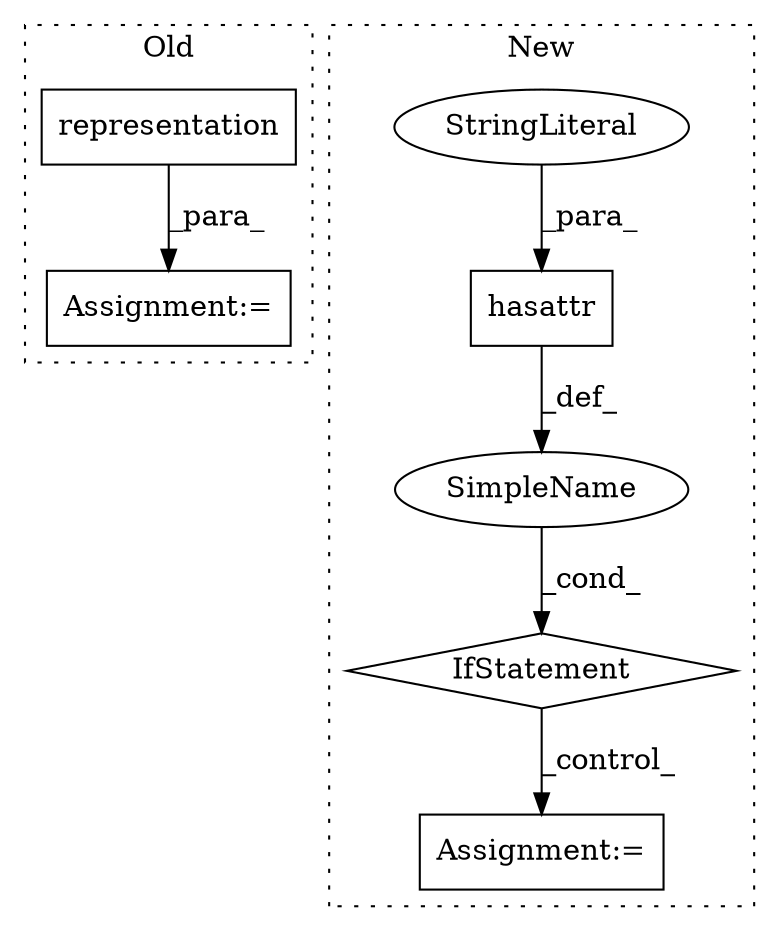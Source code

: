 digraph G {
subgraph cluster0 {
1 [label="representation" a="32" s="365" l="16" shape="box"];
7 [label="Assignment:=" a="7" s="359" l="1" shape="box"];
label = "Old";
style="dotted";
}
subgraph cluster1 {
2 [label="hasattr" a="32" s="905,922" l="8,1" shape="box"];
3 [label="IfStatement" a="25" s="901,923" l="4,2" shape="diamond"];
4 [label="SimpleName" a="42" s="" l="" shape="ellipse"];
5 [label="Assignment:=" a="7" s="1003" l="1" shape="box"];
6 [label="StringLiteral" a="45" s="917" l="5" shape="ellipse"];
label = "New";
style="dotted";
}
1 -> 7 [label="_para_"];
2 -> 4 [label="_def_"];
3 -> 5 [label="_control_"];
4 -> 3 [label="_cond_"];
6 -> 2 [label="_para_"];
}